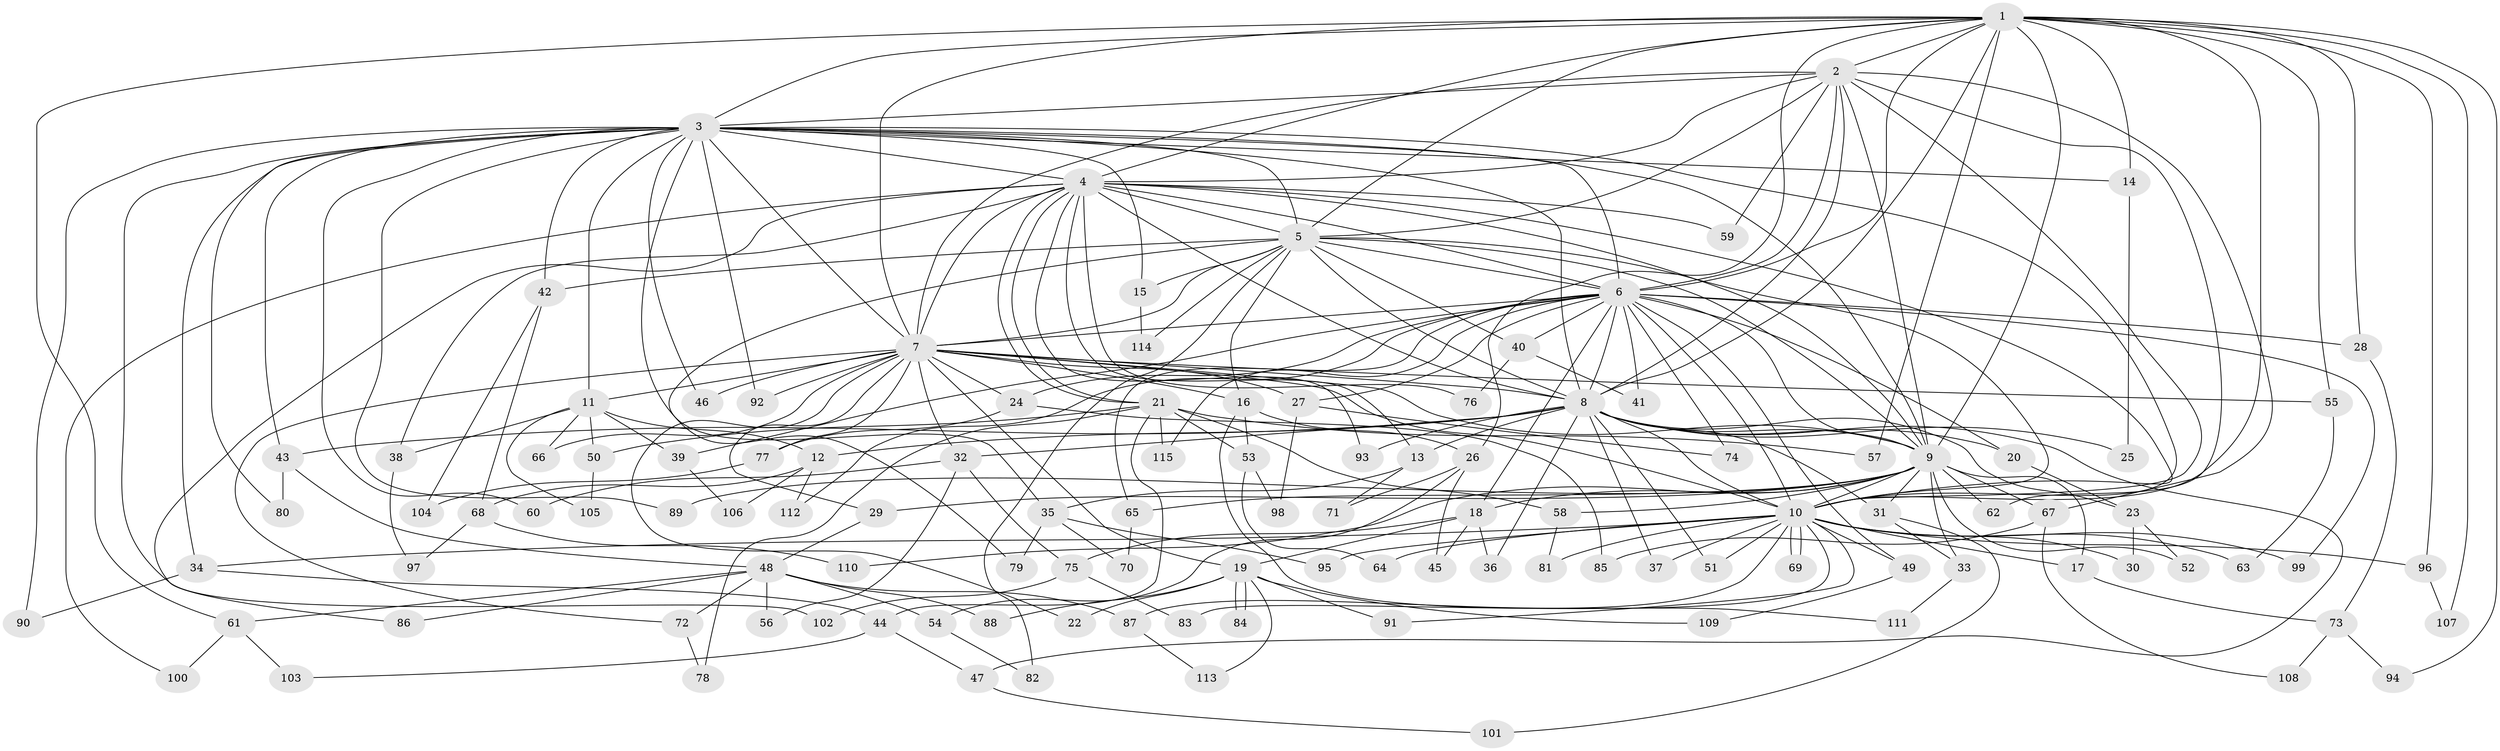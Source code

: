 // coarse degree distribution, {11: 0.012195121951219513, 17: 0.012195121951219513, 25: 0.012195121951219513, 12: 0.012195121951219513, 23: 0.012195121951219513, 18: 0.012195121951219513, 20: 0.012195121951219513, 6: 0.012195121951219513, 5: 0.06097560975609756, 4: 0.12195121951219512, 2: 0.4878048780487805, 3: 0.14634146341463414, 10: 0.012195121951219513, 8: 0.024390243902439025, 14: 0.012195121951219513, 1: 0.036585365853658534}
// Generated by graph-tools (version 1.1) at 2025/50/03/04/25 22:50:01]
// undirected, 115 vertices, 255 edges
graph export_dot {
  node [color=gray90,style=filled];
  1;
  2;
  3;
  4;
  5;
  6;
  7;
  8;
  9;
  10;
  11;
  12;
  13;
  14;
  15;
  16;
  17;
  18;
  19;
  20;
  21;
  22;
  23;
  24;
  25;
  26;
  27;
  28;
  29;
  30;
  31;
  32;
  33;
  34;
  35;
  36;
  37;
  38;
  39;
  40;
  41;
  42;
  43;
  44;
  45;
  46;
  47;
  48;
  49;
  50;
  51;
  52;
  53;
  54;
  55;
  56;
  57;
  58;
  59;
  60;
  61;
  62;
  63;
  64;
  65;
  66;
  67;
  68;
  69;
  70;
  71;
  72;
  73;
  74;
  75;
  76;
  77;
  78;
  79;
  80;
  81;
  82;
  83;
  84;
  85;
  86;
  87;
  88;
  89;
  90;
  91;
  92;
  93;
  94;
  95;
  96;
  97;
  98;
  99;
  100;
  101;
  102;
  103;
  104;
  105;
  106;
  107;
  108;
  109;
  110;
  111;
  112;
  113;
  114;
  115;
  1 -- 2;
  1 -- 3;
  1 -- 4;
  1 -- 5;
  1 -- 6;
  1 -- 7;
  1 -- 8;
  1 -- 9;
  1 -- 10;
  1 -- 14;
  1 -- 26;
  1 -- 28;
  1 -- 55;
  1 -- 57;
  1 -- 61;
  1 -- 94;
  1 -- 96;
  1 -- 107;
  2 -- 3;
  2 -- 4;
  2 -- 5;
  2 -- 6;
  2 -- 7;
  2 -- 8;
  2 -- 9;
  2 -- 10;
  2 -- 59;
  2 -- 62;
  2 -- 67;
  3 -- 4;
  3 -- 5;
  3 -- 6;
  3 -- 7;
  3 -- 8;
  3 -- 9;
  3 -- 10;
  3 -- 11;
  3 -- 14;
  3 -- 15;
  3 -- 34;
  3 -- 35;
  3 -- 42;
  3 -- 43;
  3 -- 46;
  3 -- 60;
  3 -- 80;
  3 -- 89;
  3 -- 90;
  3 -- 92;
  3 -- 102;
  4 -- 5;
  4 -- 6;
  4 -- 7;
  4 -- 8;
  4 -- 9;
  4 -- 10;
  4 -- 13;
  4 -- 21;
  4 -- 21;
  4 -- 38;
  4 -- 59;
  4 -- 76;
  4 -- 86;
  4 -- 93;
  4 -- 100;
  5 -- 6;
  5 -- 7;
  5 -- 8;
  5 -- 9;
  5 -- 10;
  5 -- 15;
  5 -- 16;
  5 -- 40;
  5 -- 42;
  5 -- 79;
  5 -- 82;
  5 -- 114;
  6 -- 7;
  6 -- 8;
  6 -- 9;
  6 -- 10;
  6 -- 18;
  6 -- 20;
  6 -- 24;
  6 -- 27;
  6 -- 28;
  6 -- 39;
  6 -- 40;
  6 -- 41;
  6 -- 49;
  6 -- 65;
  6 -- 74;
  6 -- 99;
  6 -- 112;
  6 -- 115;
  7 -- 8;
  7 -- 9;
  7 -- 10;
  7 -- 11;
  7 -- 16;
  7 -- 19;
  7 -- 22;
  7 -- 24;
  7 -- 27;
  7 -- 29;
  7 -- 32;
  7 -- 46;
  7 -- 55;
  7 -- 66;
  7 -- 72;
  7 -- 77;
  7 -- 92;
  8 -- 9;
  8 -- 10;
  8 -- 12;
  8 -- 13;
  8 -- 20;
  8 -- 23;
  8 -- 25;
  8 -- 31;
  8 -- 32;
  8 -- 36;
  8 -- 37;
  8 -- 43;
  8 -- 47;
  8 -- 51;
  8 -- 93;
  9 -- 10;
  9 -- 17;
  9 -- 18;
  9 -- 29;
  9 -- 31;
  9 -- 33;
  9 -- 52;
  9 -- 58;
  9 -- 62;
  9 -- 65;
  9 -- 67;
  9 -- 89;
  9 -- 110;
  10 -- 17;
  10 -- 30;
  10 -- 34;
  10 -- 37;
  10 -- 49;
  10 -- 51;
  10 -- 63;
  10 -- 64;
  10 -- 69;
  10 -- 69;
  10 -- 81;
  10 -- 83;
  10 -- 87;
  10 -- 91;
  10 -- 95;
  10 -- 96;
  10 -- 99;
  11 -- 12;
  11 -- 38;
  11 -- 39;
  11 -- 50;
  11 -- 66;
  11 -- 105;
  12 -- 68;
  12 -- 106;
  12 -- 112;
  13 -- 35;
  13 -- 71;
  14 -- 25;
  15 -- 114;
  16 -- 26;
  16 -- 53;
  16 -- 111;
  17 -- 73;
  18 -- 19;
  18 -- 36;
  18 -- 45;
  18 -- 75;
  19 -- 22;
  19 -- 84;
  19 -- 84;
  19 -- 88;
  19 -- 91;
  19 -- 109;
  19 -- 113;
  20 -- 23;
  21 -- 44;
  21 -- 50;
  21 -- 53;
  21 -- 57;
  21 -- 58;
  21 -- 78;
  21 -- 115;
  23 -- 30;
  23 -- 52;
  24 -- 77;
  24 -- 85;
  26 -- 45;
  26 -- 54;
  26 -- 71;
  27 -- 74;
  27 -- 98;
  28 -- 73;
  29 -- 48;
  31 -- 33;
  31 -- 101;
  32 -- 56;
  32 -- 60;
  32 -- 75;
  33 -- 111;
  34 -- 44;
  34 -- 90;
  35 -- 70;
  35 -- 79;
  35 -- 95;
  38 -- 97;
  39 -- 106;
  40 -- 41;
  40 -- 76;
  42 -- 68;
  42 -- 104;
  43 -- 48;
  43 -- 80;
  44 -- 47;
  44 -- 103;
  47 -- 101;
  48 -- 54;
  48 -- 56;
  48 -- 61;
  48 -- 72;
  48 -- 86;
  48 -- 87;
  48 -- 88;
  49 -- 109;
  50 -- 105;
  53 -- 64;
  53 -- 98;
  54 -- 82;
  55 -- 63;
  58 -- 81;
  61 -- 100;
  61 -- 103;
  65 -- 70;
  67 -- 85;
  67 -- 108;
  68 -- 97;
  68 -- 110;
  72 -- 78;
  73 -- 94;
  73 -- 108;
  75 -- 83;
  75 -- 102;
  77 -- 104;
  87 -- 113;
  96 -- 107;
}
